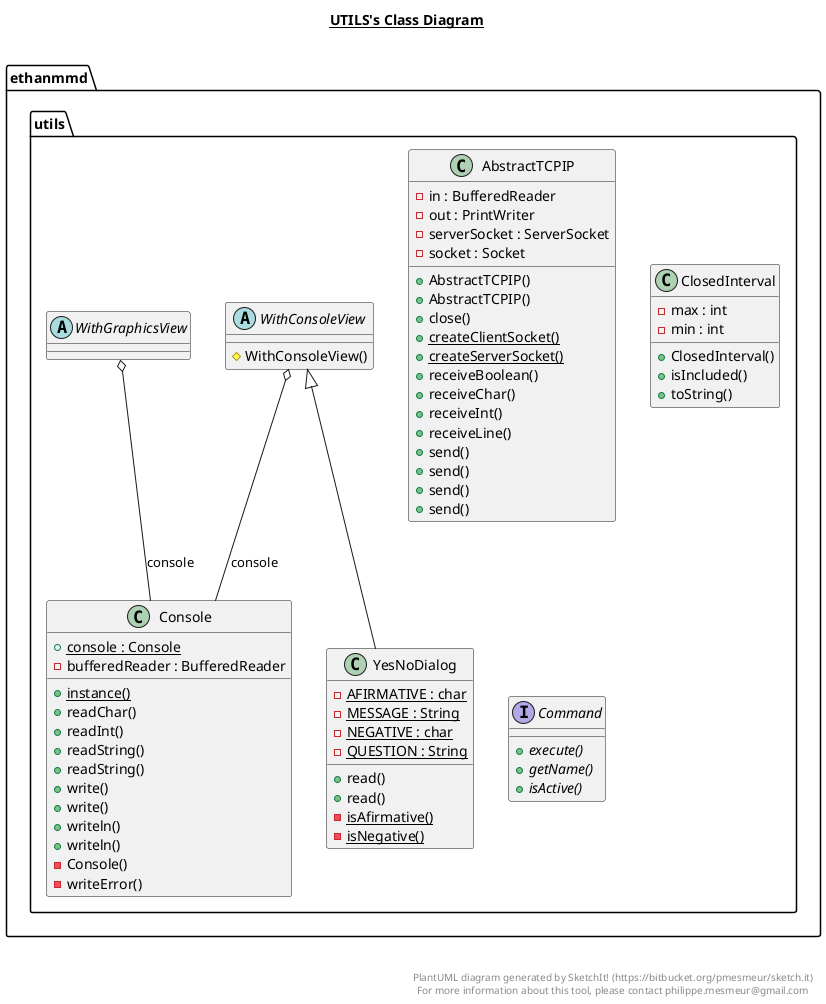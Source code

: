 @startuml

title __UTILS's Class Diagram__\n

  namespace ethanmmd.utils {
    class ethanmmd.utils.AbstractTCPIP {
        - in : BufferedReader
        - out : PrintWriter
        - serverSocket : ServerSocket
        - socket : Socket
        + AbstractTCPIP()
        + AbstractTCPIP()
        + close()
        {static} + createClientSocket()
        {static} + createServerSocket()
        + receiveBoolean()
        + receiveChar()
        + receiveInt()
        + receiveLine()
        + send()
        + send()
        + send()
        + send()
    }
  }
  

  namespace ethanmmd.utils {
    class ethanmmd.utils.ClosedInterval {
        - max : int
        - min : int
        + ClosedInterval()
        + isIncluded()
        + toString()
    }
  }
  

  namespace ethanmmd.utils {
    interface ethanmmd.utils.Command {
        {abstract} + execute()
        {abstract} + getName()
        {abstract} + isActive()
    }
  }
  

  namespace ethanmmd.utils {
    class ethanmmd.utils.Console {
        {static} + console : Console
        - bufferedReader : BufferedReader
        {static} + instance()
        + readChar()
        + readInt()
        + readString()
        + readString()
        + write()
        + write()
        + writeln()
        + writeln()
        - Console()
        - writeError()
    }
  }
  

  namespace ethanmmd.utils {
    abstract class ethanmmd.utils.WithConsoleView {
        # WithConsoleView()
    }
  }
  

  namespace ethanmmd.utils {
    abstract class ethanmmd.utils.WithGraphicsView {
    }
  }
  

  namespace ethanmmd.utils {
    class ethanmmd.utils.YesNoDialog {
        {static} - AFIRMATIVE : char
        {static} - MESSAGE : String
        {static} - NEGATIVE : char
        {static} - QUESTION : String
        + read()
        + read()
        {static} - isAfirmative()
        {static} - isNegative()
    }
  }
  

  ethanmmd.utils.WithConsoleView o-- ethanmmd.utils.Console : console
  ethanmmd.utils.WithGraphicsView o-- ethanmmd.utils.Console : console
  ethanmmd.utils.YesNoDialog -up-|> ethanmmd.utils.WithConsoleView


right footer


PlantUML diagram generated by SketchIt! (https://bitbucket.org/pmesmeur/sketch.it)
For more information about this tool, please contact philippe.mesmeur@gmail.com
endfooter

@enduml
